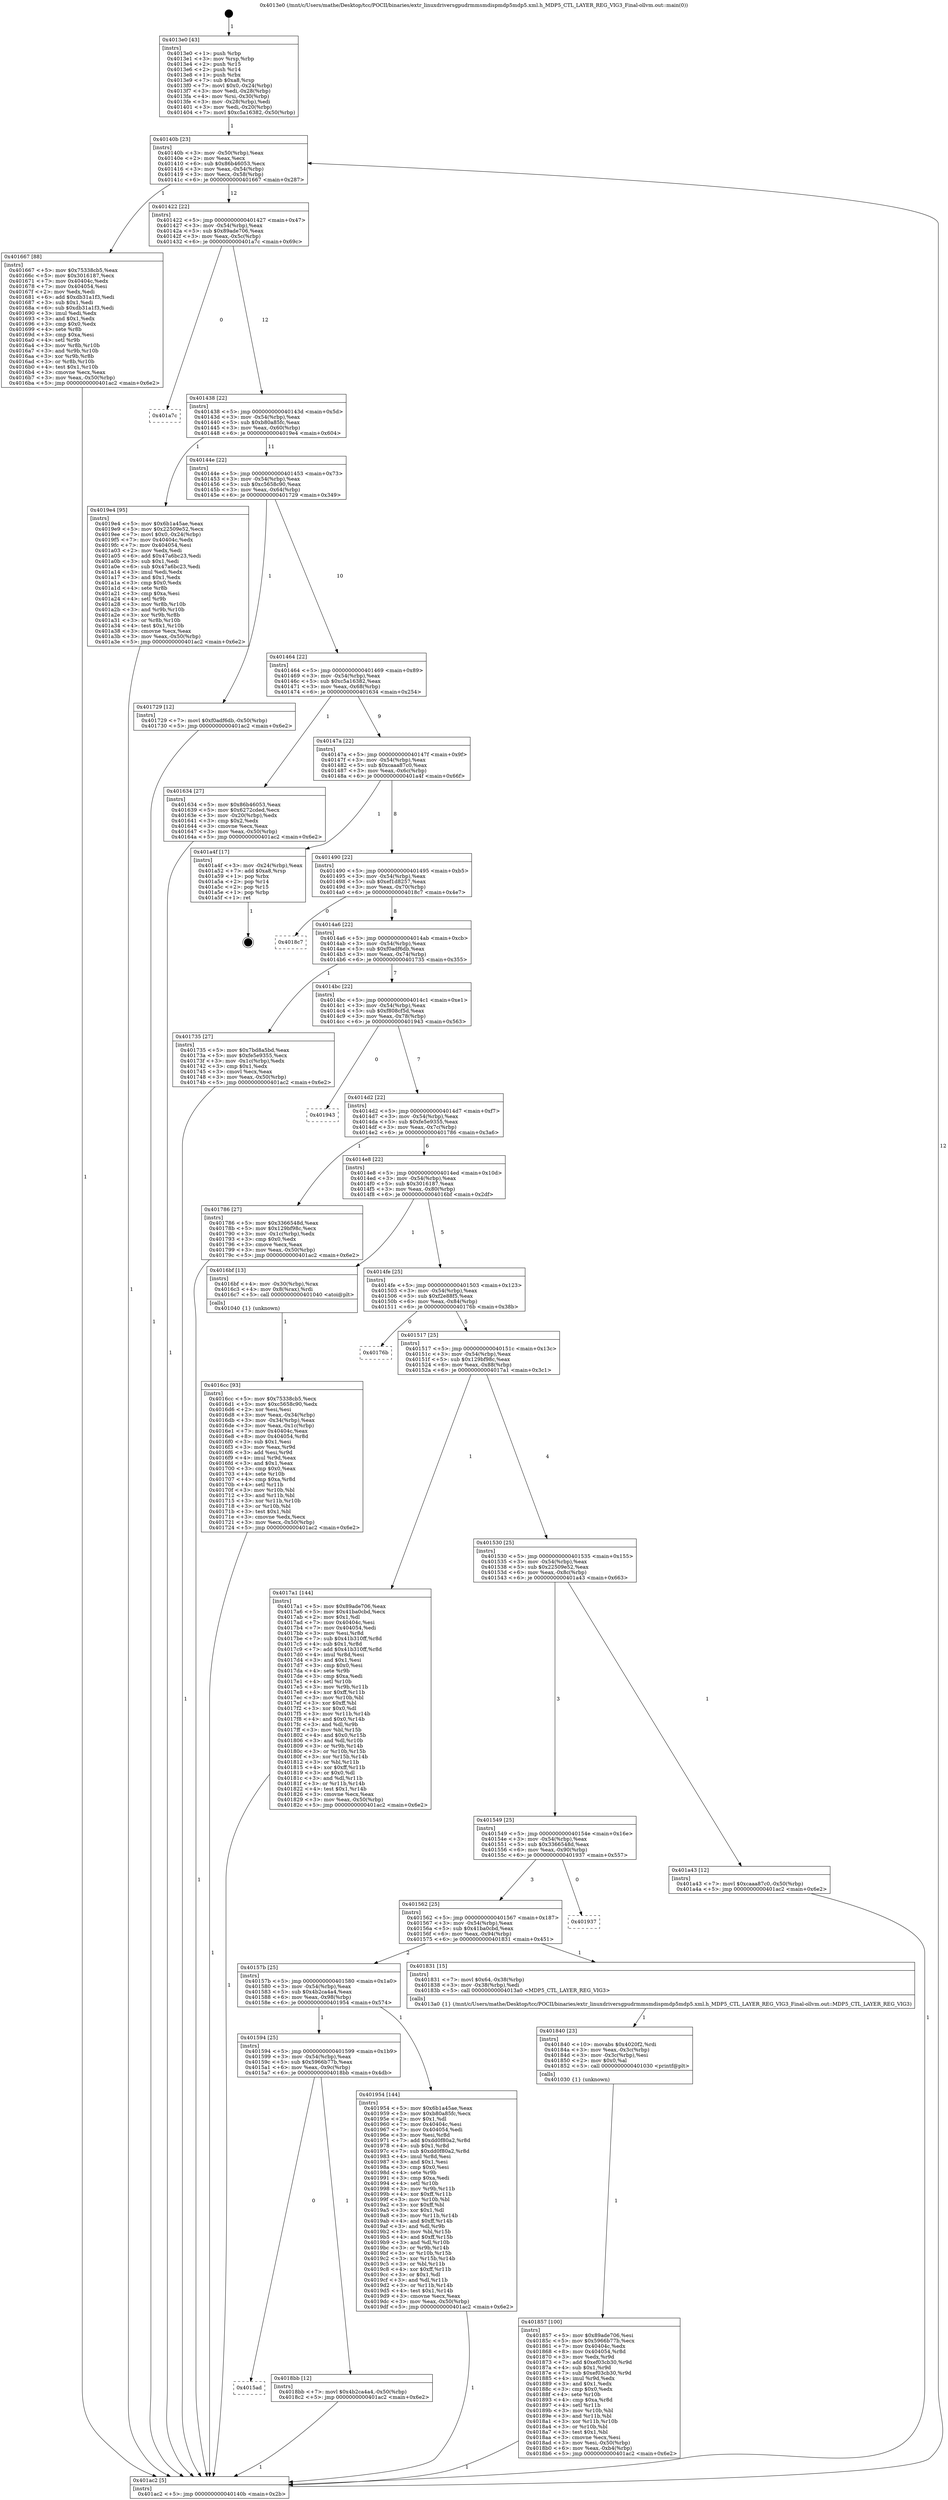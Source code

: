 digraph "0x4013e0" {
  label = "0x4013e0 (/mnt/c/Users/mathe/Desktop/tcc/POCII/binaries/extr_linuxdriversgpudrmmsmdispmdp5mdp5.xml.h_MDP5_CTL_LAYER_REG_VIG3_Final-ollvm.out::main(0))"
  labelloc = "t"
  node[shape=record]

  Entry [label="",width=0.3,height=0.3,shape=circle,fillcolor=black,style=filled]
  "0x40140b" [label="{
     0x40140b [23]\l
     | [instrs]\l
     &nbsp;&nbsp;0x40140b \<+3\>: mov -0x50(%rbp),%eax\l
     &nbsp;&nbsp;0x40140e \<+2\>: mov %eax,%ecx\l
     &nbsp;&nbsp;0x401410 \<+6\>: sub $0x86b46053,%ecx\l
     &nbsp;&nbsp;0x401416 \<+3\>: mov %eax,-0x54(%rbp)\l
     &nbsp;&nbsp;0x401419 \<+3\>: mov %ecx,-0x58(%rbp)\l
     &nbsp;&nbsp;0x40141c \<+6\>: je 0000000000401667 \<main+0x287\>\l
  }"]
  "0x401667" [label="{
     0x401667 [88]\l
     | [instrs]\l
     &nbsp;&nbsp;0x401667 \<+5\>: mov $0x75338cb5,%eax\l
     &nbsp;&nbsp;0x40166c \<+5\>: mov $0x3016187,%ecx\l
     &nbsp;&nbsp;0x401671 \<+7\>: mov 0x40404c,%edx\l
     &nbsp;&nbsp;0x401678 \<+7\>: mov 0x404054,%esi\l
     &nbsp;&nbsp;0x40167f \<+2\>: mov %edx,%edi\l
     &nbsp;&nbsp;0x401681 \<+6\>: add $0xdb31a1f3,%edi\l
     &nbsp;&nbsp;0x401687 \<+3\>: sub $0x1,%edi\l
     &nbsp;&nbsp;0x40168a \<+6\>: sub $0xdb31a1f3,%edi\l
     &nbsp;&nbsp;0x401690 \<+3\>: imul %edi,%edx\l
     &nbsp;&nbsp;0x401693 \<+3\>: and $0x1,%edx\l
     &nbsp;&nbsp;0x401696 \<+3\>: cmp $0x0,%edx\l
     &nbsp;&nbsp;0x401699 \<+4\>: sete %r8b\l
     &nbsp;&nbsp;0x40169d \<+3\>: cmp $0xa,%esi\l
     &nbsp;&nbsp;0x4016a0 \<+4\>: setl %r9b\l
     &nbsp;&nbsp;0x4016a4 \<+3\>: mov %r8b,%r10b\l
     &nbsp;&nbsp;0x4016a7 \<+3\>: and %r9b,%r10b\l
     &nbsp;&nbsp;0x4016aa \<+3\>: xor %r9b,%r8b\l
     &nbsp;&nbsp;0x4016ad \<+3\>: or %r8b,%r10b\l
     &nbsp;&nbsp;0x4016b0 \<+4\>: test $0x1,%r10b\l
     &nbsp;&nbsp;0x4016b4 \<+3\>: cmovne %ecx,%eax\l
     &nbsp;&nbsp;0x4016b7 \<+3\>: mov %eax,-0x50(%rbp)\l
     &nbsp;&nbsp;0x4016ba \<+5\>: jmp 0000000000401ac2 \<main+0x6e2\>\l
  }"]
  "0x401422" [label="{
     0x401422 [22]\l
     | [instrs]\l
     &nbsp;&nbsp;0x401422 \<+5\>: jmp 0000000000401427 \<main+0x47\>\l
     &nbsp;&nbsp;0x401427 \<+3\>: mov -0x54(%rbp),%eax\l
     &nbsp;&nbsp;0x40142a \<+5\>: sub $0x89ade706,%eax\l
     &nbsp;&nbsp;0x40142f \<+3\>: mov %eax,-0x5c(%rbp)\l
     &nbsp;&nbsp;0x401432 \<+6\>: je 0000000000401a7c \<main+0x69c\>\l
  }"]
  Exit [label="",width=0.3,height=0.3,shape=circle,fillcolor=black,style=filled,peripheries=2]
  "0x401a7c" [label="{
     0x401a7c\l
  }", style=dashed]
  "0x401438" [label="{
     0x401438 [22]\l
     | [instrs]\l
     &nbsp;&nbsp;0x401438 \<+5\>: jmp 000000000040143d \<main+0x5d\>\l
     &nbsp;&nbsp;0x40143d \<+3\>: mov -0x54(%rbp),%eax\l
     &nbsp;&nbsp;0x401440 \<+5\>: sub $0xb80a85fc,%eax\l
     &nbsp;&nbsp;0x401445 \<+3\>: mov %eax,-0x60(%rbp)\l
     &nbsp;&nbsp;0x401448 \<+6\>: je 00000000004019e4 \<main+0x604\>\l
  }"]
  "0x4015ad" [label="{
     0x4015ad\l
  }", style=dashed]
  "0x4019e4" [label="{
     0x4019e4 [95]\l
     | [instrs]\l
     &nbsp;&nbsp;0x4019e4 \<+5\>: mov $0x6b1a45ae,%eax\l
     &nbsp;&nbsp;0x4019e9 \<+5\>: mov $0x22509e52,%ecx\l
     &nbsp;&nbsp;0x4019ee \<+7\>: movl $0x0,-0x24(%rbp)\l
     &nbsp;&nbsp;0x4019f5 \<+7\>: mov 0x40404c,%edx\l
     &nbsp;&nbsp;0x4019fc \<+7\>: mov 0x404054,%esi\l
     &nbsp;&nbsp;0x401a03 \<+2\>: mov %edx,%edi\l
     &nbsp;&nbsp;0x401a05 \<+6\>: add $0x47a6bc23,%edi\l
     &nbsp;&nbsp;0x401a0b \<+3\>: sub $0x1,%edi\l
     &nbsp;&nbsp;0x401a0e \<+6\>: sub $0x47a6bc23,%edi\l
     &nbsp;&nbsp;0x401a14 \<+3\>: imul %edi,%edx\l
     &nbsp;&nbsp;0x401a17 \<+3\>: and $0x1,%edx\l
     &nbsp;&nbsp;0x401a1a \<+3\>: cmp $0x0,%edx\l
     &nbsp;&nbsp;0x401a1d \<+4\>: sete %r8b\l
     &nbsp;&nbsp;0x401a21 \<+3\>: cmp $0xa,%esi\l
     &nbsp;&nbsp;0x401a24 \<+4\>: setl %r9b\l
     &nbsp;&nbsp;0x401a28 \<+3\>: mov %r8b,%r10b\l
     &nbsp;&nbsp;0x401a2b \<+3\>: and %r9b,%r10b\l
     &nbsp;&nbsp;0x401a2e \<+3\>: xor %r9b,%r8b\l
     &nbsp;&nbsp;0x401a31 \<+3\>: or %r8b,%r10b\l
     &nbsp;&nbsp;0x401a34 \<+4\>: test $0x1,%r10b\l
     &nbsp;&nbsp;0x401a38 \<+3\>: cmovne %ecx,%eax\l
     &nbsp;&nbsp;0x401a3b \<+3\>: mov %eax,-0x50(%rbp)\l
     &nbsp;&nbsp;0x401a3e \<+5\>: jmp 0000000000401ac2 \<main+0x6e2\>\l
  }"]
  "0x40144e" [label="{
     0x40144e [22]\l
     | [instrs]\l
     &nbsp;&nbsp;0x40144e \<+5\>: jmp 0000000000401453 \<main+0x73\>\l
     &nbsp;&nbsp;0x401453 \<+3\>: mov -0x54(%rbp),%eax\l
     &nbsp;&nbsp;0x401456 \<+5\>: sub $0xc5658c90,%eax\l
     &nbsp;&nbsp;0x40145b \<+3\>: mov %eax,-0x64(%rbp)\l
     &nbsp;&nbsp;0x40145e \<+6\>: je 0000000000401729 \<main+0x349\>\l
  }"]
  "0x4018bb" [label="{
     0x4018bb [12]\l
     | [instrs]\l
     &nbsp;&nbsp;0x4018bb \<+7\>: movl $0x4b2ca4a4,-0x50(%rbp)\l
     &nbsp;&nbsp;0x4018c2 \<+5\>: jmp 0000000000401ac2 \<main+0x6e2\>\l
  }"]
  "0x401729" [label="{
     0x401729 [12]\l
     | [instrs]\l
     &nbsp;&nbsp;0x401729 \<+7\>: movl $0xf0adf6db,-0x50(%rbp)\l
     &nbsp;&nbsp;0x401730 \<+5\>: jmp 0000000000401ac2 \<main+0x6e2\>\l
  }"]
  "0x401464" [label="{
     0x401464 [22]\l
     | [instrs]\l
     &nbsp;&nbsp;0x401464 \<+5\>: jmp 0000000000401469 \<main+0x89\>\l
     &nbsp;&nbsp;0x401469 \<+3\>: mov -0x54(%rbp),%eax\l
     &nbsp;&nbsp;0x40146c \<+5\>: sub $0xc5a16382,%eax\l
     &nbsp;&nbsp;0x401471 \<+3\>: mov %eax,-0x68(%rbp)\l
     &nbsp;&nbsp;0x401474 \<+6\>: je 0000000000401634 \<main+0x254\>\l
  }"]
  "0x401594" [label="{
     0x401594 [25]\l
     | [instrs]\l
     &nbsp;&nbsp;0x401594 \<+5\>: jmp 0000000000401599 \<main+0x1b9\>\l
     &nbsp;&nbsp;0x401599 \<+3\>: mov -0x54(%rbp),%eax\l
     &nbsp;&nbsp;0x40159c \<+5\>: sub $0x5966b77b,%eax\l
     &nbsp;&nbsp;0x4015a1 \<+6\>: mov %eax,-0x9c(%rbp)\l
     &nbsp;&nbsp;0x4015a7 \<+6\>: je 00000000004018bb \<main+0x4db\>\l
  }"]
  "0x401634" [label="{
     0x401634 [27]\l
     | [instrs]\l
     &nbsp;&nbsp;0x401634 \<+5\>: mov $0x86b46053,%eax\l
     &nbsp;&nbsp;0x401639 \<+5\>: mov $0x6272cded,%ecx\l
     &nbsp;&nbsp;0x40163e \<+3\>: mov -0x20(%rbp),%edx\l
     &nbsp;&nbsp;0x401641 \<+3\>: cmp $0x2,%edx\l
     &nbsp;&nbsp;0x401644 \<+3\>: cmovne %ecx,%eax\l
     &nbsp;&nbsp;0x401647 \<+3\>: mov %eax,-0x50(%rbp)\l
     &nbsp;&nbsp;0x40164a \<+5\>: jmp 0000000000401ac2 \<main+0x6e2\>\l
  }"]
  "0x40147a" [label="{
     0x40147a [22]\l
     | [instrs]\l
     &nbsp;&nbsp;0x40147a \<+5\>: jmp 000000000040147f \<main+0x9f\>\l
     &nbsp;&nbsp;0x40147f \<+3\>: mov -0x54(%rbp),%eax\l
     &nbsp;&nbsp;0x401482 \<+5\>: sub $0xcaaa87c0,%eax\l
     &nbsp;&nbsp;0x401487 \<+3\>: mov %eax,-0x6c(%rbp)\l
     &nbsp;&nbsp;0x40148a \<+6\>: je 0000000000401a4f \<main+0x66f\>\l
  }"]
  "0x401ac2" [label="{
     0x401ac2 [5]\l
     | [instrs]\l
     &nbsp;&nbsp;0x401ac2 \<+5\>: jmp 000000000040140b \<main+0x2b\>\l
  }"]
  "0x4013e0" [label="{
     0x4013e0 [43]\l
     | [instrs]\l
     &nbsp;&nbsp;0x4013e0 \<+1\>: push %rbp\l
     &nbsp;&nbsp;0x4013e1 \<+3\>: mov %rsp,%rbp\l
     &nbsp;&nbsp;0x4013e4 \<+2\>: push %r15\l
     &nbsp;&nbsp;0x4013e6 \<+2\>: push %r14\l
     &nbsp;&nbsp;0x4013e8 \<+1\>: push %rbx\l
     &nbsp;&nbsp;0x4013e9 \<+7\>: sub $0xa8,%rsp\l
     &nbsp;&nbsp;0x4013f0 \<+7\>: movl $0x0,-0x24(%rbp)\l
     &nbsp;&nbsp;0x4013f7 \<+3\>: mov %edi,-0x28(%rbp)\l
     &nbsp;&nbsp;0x4013fa \<+4\>: mov %rsi,-0x30(%rbp)\l
     &nbsp;&nbsp;0x4013fe \<+3\>: mov -0x28(%rbp),%edi\l
     &nbsp;&nbsp;0x401401 \<+3\>: mov %edi,-0x20(%rbp)\l
     &nbsp;&nbsp;0x401404 \<+7\>: movl $0xc5a16382,-0x50(%rbp)\l
  }"]
  "0x401954" [label="{
     0x401954 [144]\l
     | [instrs]\l
     &nbsp;&nbsp;0x401954 \<+5\>: mov $0x6b1a45ae,%eax\l
     &nbsp;&nbsp;0x401959 \<+5\>: mov $0xb80a85fc,%ecx\l
     &nbsp;&nbsp;0x40195e \<+2\>: mov $0x1,%dl\l
     &nbsp;&nbsp;0x401960 \<+7\>: mov 0x40404c,%esi\l
     &nbsp;&nbsp;0x401967 \<+7\>: mov 0x404054,%edi\l
     &nbsp;&nbsp;0x40196e \<+3\>: mov %esi,%r8d\l
     &nbsp;&nbsp;0x401971 \<+7\>: add $0xdd0f80a2,%r8d\l
     &nbsp;&nbsp;0x401978 \<+4\>: sub $0x1,%r8d\l
     &nbsp;&nbsp;0x40197c \<+7\>: sub $0xdd0f80a2,%r8d\l
     &nbsp;&nbsp;0x401983 \<+4\>: imul %r8d,%esi\l
     &nbsp;&nbsp;0x401987 \<+3\>: and $0x1,%esi\l
     &nbsp;&nbsp;0x40198a \<+3\>: cmp $0x0,%esi\l
     &nbsp;&nbsp;0x40198d \<+4\>: sete %r9b\l
     &nbsp;&nbsp;0x401991 \<+3\>: cmp $0xa,%edi\l
     &nbsp;&nbsp;0x401994 \<+4\>: setl %r10b\l
     &nbsp;&nbsp;0x401998 \<+3\>: mov %r9b,%r11b\l
     &nbsp;&nbsp;0x40199b \<+4\>: xor $0xff,%r11b\l
     &nbsp;&nbsp;0x40199f \<+3\>: mov %r10b,%bl\l
     &nbsp;&nbsp;0x4019a2 \<+3\>: xor $0xff,%bl\l
     &nbsp;&nbsp;0x4019a5 \<+3\>: xor $0x1,%dl\l
     &nbsp;&nbsp;0x4019a8 \<+3\>: mov %r11b,%r14b\l
     &nbsp;&nbsp;0x4019ab \<+4\>: and $0xff,%r14b\l
     &nbsp;&nbsp;0x4019af \<+3\>: and %dl,%r9b\l
     &nbsp;&nbsp;0x4019b2 \<+3\>: mov %bl,%r15b\l
     &nbsp;&nbsp;0x4019b5 \<+4\>: and $0xff,%r15b\l
     &nbsp;&nbsp;0x4019b9 \<+3\>: and %dl,%r10b\l
     &nbsp;&nbsp;0x4019bc \<+3\>: or %r9b,%r14b\l
     &nbsp;&nbsp;0x4019bf \<+3\>: or %r10b,%r15b\l
     &nbsp;&nbsp;0x4019c2 \<+3\>: xor %r15b,%r14b\l
     &nbsp;&nbsp;0x4019c5 \<+3\>: or %bl,%r11b\l
     &nbsp;&nbsp;0x4019c8 \<+4\>: xor $0xff,%r11b\l
     &nbsp;&nbsp;0x4019cc \<+3\>: or $0x1,%dl\l
     &nbsp;&nbsp;0x4019cf \<+3\>: and %dl,%r11b\l
     &nbsp;&nbsp;0x4019d2 \<+3\>: or %r11b,%r14b\l
     &nbsp;&nbsp;0x4019d5 \<+4\>: test $0x1,%r14b\l
     &nbsp;&nbsp;0x4019d9 \<+3\>: cmovne %ecx,%eax\l
     &nbsp;&nbsp;0x4019dc \<+3\>: mov %eax,-0x50(%rbp)\l
     &nbsp;&nbsp;0x4019df \<+5\>: jmp 0000000000401ac2 \<main+0x6e2\>\l
  }"]
  "0x401a4f" [label="{
     0x401a4f [17]\l
     | [instrs]\l
     &nbsp;&nbsp;0x401a4f \<+3\>: mov -0x24(%rbp),%eax\l
     &nbsp;&nbsp;0x401a52 \<+7\>: add $0xa8,%rsp\l
     &nbsp;&nbsp;0x401a59 \<+1\>: pop %rbx\l
     &nbsp;&nbsp;0x401a5a \<+2\>: pop %r14\l
     &nbsp;&nbsp;0x401a5c \<+2\>: pop %r15\l
     &nbsp;&nbsp;0x401a5e \<+1\>: pop %rbp\l
     &nbsp;&nbsp;0x401a5f \<+1\>: ret\l
  }"]
  "0x401490" [label="{
     0x401490 [22]\l
     | [instrs]\l
     &nbsp;&nbsp;0x401490 \<+5\>: jmp 0000000000401495 \<main+0xb5\>\l
     &nbsp;&nbsp;0x401495 \<+3\>: mov -0x54(%rbp),%eax\l
     &nbsp;&nbsp;0x401498 \<+5\>: sub $0xef1d8257,%eax\l
     &nbsp;&nbsp;0x40149d \<+3\>: mov %eax,-0x70(%rbp)\l
     &nbsp;&nbsp;0x4014a0 \<+6\>: je 00000000004018c7 \<main+0x4e7\>\l
  }"]
  "0x401857" [label="{
     0x401857 [100]\l
     | [instrs]\l
     &nbsp;&nbsp;0x401857 \<+5\>: mov $0x89ade706,%esi\l
     &nbsp;&nbsp;0x40185c \<+5\>: mov $0x5966b77b,%ecx\l
     &nbsp;&nbsp;0x401861 \<+7\>: mov 0x40404c,%edx\l
     &nbsp;&nbsp;0x401868 \<+8\>: mov 0x404054,%r8d\l
     &nbsp;&nbsp;0x401870 \<+3\>: mov %edx,%r9d\l
     &nbsp;&nbsp;0x401873 \<+7\>: add $0xef03cb30,%r9d\l
     &nbsp;&nbsp;0x40187a \<+4\>: sub $0x1,%r9d\l
     &nbsp;&nbsp;0x40187e \<+7\>: sub $0xef03cb30,%r9d\l
     &nbsp;&nbsp;0x401885 \<+4\>: imul %r9d,%edx\l
     &nbsp;&nbsp;0x401889 \<+3\>: and $0x1,%edx\l
     &nbsp;&nbsp;0x40188c \<+3\>: cmp $0x0,%edx\l
     &nbsp;&nbsp;0x40188f \<+4\>: sete %r10b\l
     &nbsp;&nbsp;0x401893 \<+4\>: cmp $0xa,%r8d\l
     &nbsp;&nbsp;0x401897 \<+4\>: setl %r11b\l
     &nbsp;&nbsp;0x40189b \<+3\>: mov %r10b,%bl\l
     &nbsp;&nbsp;0x40189e \<+3\>: and %r11b,%bl\l
     &nbsp;&nbsp;0x4018a1 \<+3\>: xor %r11b,%r10b\l
     &nbsp;&nbsp;0x4018a4 \<+3\>: or %r10b,%bl\l
     &nbsp;&nbsp;0x4018a7 \<+3\>: test $0x1,%bl\l
     &nbsp;&nbsp;0x4018aa \<+3\>: cmovne %ecx,%esi\l
     &nbsp;&nbsp;0x4018ad \<+3\>: mov %esi,-0x50(%rbp)\l
     &nbsp;&nbsp;0x4018b0 \<+6\>: mov %eax,-0xb4(%rbp)\l
     &nbsp;&nbsp;0x4018b6 \<+5\>: jmp 0000000000401ac2 \<main+0x6e2\>\l
  }"]
  "0x4018c7" [label="{
     0x4018c7\l
  }", style=dashed]
  "0x4014a6" [label="{
     0x4014a6 [22]\l
     | [instrs]\l
     &nbsp;&nbsp;0x4014a6 \<+5\>: jmp 00000000004014ab \<main+0xcb\>\l
     &nbsp;&nbsp;0x4014ab \<+3\>: mov -0x54(%rbp),%eax\l
     &nbsp;&nbsp;0x4014ae \<+5\>: sub $0xf0adf6db,%eax\l
     &nbsp;&nbsp;0x4014b3 \<+3\>: mov %eax,-0x74(%rbp)\l
     &nbsp;&nbsp;0x4014b6 \<+6\>: je 0000000000401735 \<main+0x355\>\l
  }"]
  "0x401840" [label="{
     0x401840 [23]\l
     | [instrs]\l
     &nbsp;&nbsp;0x401840 \<+10\>: movabs $0x4020f2,%rdi\l
     &nbsp;&nbsp;0x40184a \<+3\>: mov %eax,-0x3c(%rbp)\l
     &nbsp;&nbsp;0x40184d \<+3\>: mov -0x3c(%rbp),%esi\l
     &nbsp;&nbsp;0x401850 \<+2\>: mov $0x0,%al\l
     &nbsp;&nbsp;0x401852 \<+5\>: call 0000000000401030 \<printf@plt\>\l
     | [calls]\l
     &nbsp;&nbsp;0x401030 \{1\} (unknown)\l
  }"]
  "0x401735" [label="{
     0x401735 [27]\l
     | [instrs]\l
     &nbsp;&nbsp;0x401735 \<+5\>: mov $0x7bd8a5bd,%eax\l
     &nbsp;&nbsp;0x40173a \<+5\>: mov $0xfe5e9355,%ecx\l
     &nbsp;&nbsp;0x40173f \<+3\>: mov -0x1c(%rbp),%edx\l
     &nbsp;&nbsp;0x401742 \<+3\>: cmp $0x1,%edx\l
     &nbsp;&nbsp;0x401745 \<+3\>: cmovl %ecx,%eax\l
     &nbsp;&nbsp;0x401748 \<+3\>: mov %eax,-0x50(%rbp)\l
     &nbsp;&nbsp;0x40174b \<+5\>: jmp 0000000000401ac2 \<main+0x6e2\>\l
  }"]
  "0x4014bc" [label="{
     0x4014bc [22]\l
     | [instrs]\l
     &nbsp;&nbsp;0x4014bc \<+5\>: jmp 00000000004014c1 \<main+0xe1\>\l
     &nbsp;&nbsp;0x4014c1 \<+3\>: mov -0x54(%rbp),%eax\l
     &nbsp;&nbsp;0x4014c4 \<+5\>: sub $0xf808cf5d,%eax\l
     &nbsp;&nbsp;0x4014c9 \<+3\>: mov %eax,-0x78(%rbp)\l
     &nbsp;&nbsp;0x4014cc \<+6\>: je 0000000000401943 \<main+0x563\>\l
  }"]
  "0x40157b" [label="{
     0x40157b [25]\l
     | [instrs]\l
     &nbsp;&nbsp;0x40157b \<+5\>: jmp 0000000000401580 \<main+0x1a0\>\l
     &nbsp;&nbsp;0x401580 \<+3\>: mov -0x54(%rbp),%eax\l
     &nbsp;&nbsp;0x401583 \<+5\>: sub $0x4b2ca4a4,%eax\l
     &nbsp;&nbsp;0x401588 \<+6\>: mov %eax,-0x98(%rbp)\l
     &nbsp;&nbsp;0x40158e \<+6\>: je 0000000000401954 \<main+0x574\>\l
  }"]
  "0x401943" [label="{
     0x401943\l
  }", style=dashed]
  "0x4014d2" [label="{
     0x4014d2 [22]\l
     | [instrs]\l
     &nbsp;&nbsp;0x4014d2 \<+5\>: jmp 00000000004014d7 \<main+0xf7\>\l
     &nbsp;&nbsp;0x4014d7 \<+3\>: mov -0x54(%rbp),%eax\l
     &nbsp;&nbsp;0x4014da \<+5\>: sub $0xfe5e9355,%eax\l
     &nbsp;&nbsp;0x4014df \<+3\>: mov %eax,-0x7c(%rbp)\l
     &nbsp;&nbsp;0x4014e2 \<+6\>: je 0000000000401786 \<main+0x3a6\>\l
  }"]
  "0x401831" [label="{
     0x401831 [15]\l
     | [instrs]\l
     &nbsp;&nbsp;0x401831 \<+7\>: movl $0x64,-0x38(%rbp)\l
     &nbsp;&nbsp;0x401838 \<+3\>: mov -0x38(%rbp),%edi\l
     &nbsp;&nbsp;0x40183b \<+5\>: call 00000000004013a0 \<MDP5_CTL_LAYER_REG_VIG3\>\l
     | [calls]\l
     &nbsp;&nbsp;0x4013a0 \{1\} (/mnt/c/Users/mathe/Desktop/tcc/POCII/binaries/extr_linuxdriversgpudrmmsmdispmdp5mdp5.xml.h_MDP5_CTL_LAYER_REG_VIG3_Final-ollvm.out::MDP5_CTL_LAYER_REG_VIG3)\l
  }"]
  "0x401786" [label="{
     0x401786 [27]\l
     | [instrs]\l
     &nbsp;&nbsp;0x401786 \<+5\>: mov $0x3366548d,%eax\l
     &nbsp;&nbsp;0x40178b \<+5\>: mov $0x129bf98c,%ecx\l
     &nbsp;&nbsp;0x401790 \<+3\>: mov -0x1c(%rbp),%edx\l
     &nbsp;&nbsp;0x401793 \<+3\>: cmp $0x0,%edx\l
     &nbsp;&nbsp;0x401796 \<+3\>: cmove %ecx,%eax\l
     &nbsp;&nbsp;0x401799 \<+3\>: mov %eax,-0x50(%rbp)\l
     &nbsp;&nbsp;0x40179c \<+5\>: jmp 0000000000401ac2 \<main+0x6e2\>\l
  }"]
  "0x4014e8" [label="{
     0x4014e8 [22]\l
     | [instrs]\l
     &nbsp;&nbsp;0x4014e8 \<+5\>: jmp 00000000004014ed \<main+0x10d\>\l
     &nbsp;&nbsp;0x4014ed \<+3\>: mov -0x54(%rbp),%eax\l
     &nbsp;&nbsp;0x4014f0 \<+5\>: sub $0x3016187,%eax\l
     &nbsp;&nbsp;0x4014f5 \<+3\>: mov %eax,-0x80(%rbp)\l
     &nbsp;&nbsp;0x4014f8 \<+6\>: je 00000000004016bf \<main+0x2df\>\l
  }"]
  "0x401562" [label="{
     0x401562 [25]\l
     | [instrs]\l
     &nbsp;&nbsp;0x401562 \<+5\>: jmp 0000000000401567 \<main+0x187\>\l
     &nbsp;&nbsp;0x401567 \<+3\>: mov -0x54(%rbp),%eax\l
     &nbsp;&nbsp;0x40156a \<+5\>: sub $0x41ba0cbd,%eax\l
     &nbsp;&nbsp;0x40156f \<+6\>: mov %eax,-0x94(%rbp)\l
     &nbsp;&nbsp;0x401575 \<+6\>: je 0000000000401831 \<main+0x451\>\l
  }"]
  "0x4016bf" [label="{
     0x4016bf [13]\l
     | [instrs]\l
     &nbsp;&nbsp;0x4016bf \<+4\>: mov -0x30(%rbp),%rax\l
     &nbsp;&nbsp;0x4016c3 \<+4\>: mov 0x8(%rax),%rdi\l
     &nbsp;&nbsp;0x4016c7 \<+5\>: call 0000000000401040 \<atoi@plt\>\l
     | [calls]\l
     &nbsp;&nbsp;0x401040 \{1\} (unknown)\l
  }"]
  "0x4014fe" [label="{
     0x4014fe [25]\l
     | [instrs]\l
     &nbsp;&nbsp;0x4014fe \<+5\>: jmp 0000000000401503 \<main+0x123\>\l
     &nbsp;&nbsp;0x401503 \<+3\>: mov -0x54(%rbp),%eax\l
     &nbsp;&nbsp;0x401506 \<+5\>: sub $0xf2e88f5,%eax\l
     &nbsp;&nbsp;0x40150b \<+6\>: mov %eax,-0x84(%rbp)\l
     &nbsp;&nbsp;0x401511 \<+6\>: je 000000000040176b \<main+0x38b\>\l
  }"]
  "0x4016cc" [label="{
     0x4016cc [93]\l
     | [instrs]\l
     &nbsp;&nbsp;0x4016cc \<+5\>: mov $0x75338cb5,%ecx\l
     &nbsp;&nbsp;0x4016d1 \<+5\>: mov $0xc5658c90,%edx\l
     &nbsp;&nbsp;0x4016d6 \<+2\>: xor %esi,%esi\l
     &nbsp;&nbsp;0x4016d8 \<+3\>: mov %eax,-0x34(%rbp)\l
     &nbsp;&nbsp;0x4016db \<+3\>: mov -0x34(%rbp),%eax\l
     &nbsp;&nbsp;0x4016de \<+3\>: mov %eax,-0x1c(%rbp)\l
     &nbsp;&nbsp;0x4016e1 \<+7\>: mov 0x40404c,%eax\l
     &nbsp;&nbsp;0x4016e8 \<+8\>: mov 0x404054,%r8d\l
     &nbsp;&nbsp;0x4016f0 \<+3\>: sub $0x1,%esi\l
     &nbsp;&nbsp;0x4016f3 \<+3\>: mov %eax,%r9d\l
     &nbsp;&nbsp;0x4016f6 \<+3\>: add %esi,%r9d\l
     &nbsp;&nbsp;0x4016f9 \<+4\>: imul %r9d,%eax\l
     &nbsp;&nbsp;0x4016fd \<+3\>: and $0x1,%eax\l
     &nbsp;&nbsp;0x401700 \<+3\>: cmp $0x0,%eax\l
     &nbsp;&nbsp;0x401703 \<+4\>: sete %r10b\l
     &nbsp;&nbsp;0x401707 \<+4\>: cmp $0xa,%r8d\l
     &nbsp;&nbsp;0x40170b \<+4\>: setl %r11b\l
     &nbsp;&nbsp;0x40170f \<+3\>: mov %r10b,%bl\l
     &nbsp;&nbsp;0x401712 \<+3\>: and %r11b,%bl\l
     &nbsp;&nbsp;0x401715 \<+3\>: xor %r11b,%r10b\l
     &nbsp;&nbsp;0x401718 \<+3\>: or %r10b,%bl\l
     &nbsp;&nbsp;0x40171b \<+3\>: test $0x1,%bl\l
     &nbsp;&nbsp;0x40171e \<+3\>: cmovne %edx,%ecx\l
     &nbsp;&nbsp;0x401721 \<+3\>: mov %ecx,-0x50(%rbp)\l
     &nbsp;&nbsp;0x401724 \<+5\>: jmp 0000000000401ac2 \<main+0x6e2\>\l
  }"]
  "0x401937" [label="{
     0x401937\l
  }", style=dashed]
  "0x40176b" [label="{
     0x40176b\l
  }", style=dashed]
  "0x401517" [label="{
     0x401517 [25]\l
     | [instrs]\l
     &nbsp;&nbsp;0x401517 \<+5\>: jmp 000000000040151c \<main+0x13c\>\l
     &nbsp;&nbsp;0x40151c \<+3\>: mov -0x54(%rbp),%eax\l
     &nbsp;&nbsp;0x40151f \<+5\>: sub $0x129bf98c,%eax\l
     &nbsp;&nbsp;0x401524 \<+6\>: mov %eax,-0x88(%rbp)\l
     &nbsp;&nbsp;0x40152a \<+6\>: je 00000000004017a1 \<main+0x3c1\>\l
  }"]
  "0x401549" [label="{
     0x401549 [25]\l
     | [instrs]\l
     &nbsp;&nbsp;0x401549 \<+5\>: jmp 000000000040154e \<main+0x16e\>\l
     &nbsp;&nbsp;0x40154e \<+3\>: mov -0x54(%rbp),%eax\l
     &nbsp;&nbsp;0x401551 \<+5\>: sub $0x3366548d,%eax\l
     &nbsp;&nbsp;0x401556 \<+6\>: mov %eax,-0x90(%rbp)\l
     &nbsp;&nbsp;0x40155c \<+6\>: je 0000000000401937 \<main+0x557\>\l
  }"]
  "0x4017a1" [label="{
     0x4017a1 [144]\l
     | [instrs]\l
     &nbsp;&nbsp;0x4017a1 \<+5\>: mov $0x89ade706,%eax\l
     &nbsp;&nbsp;0x4017a6 \<+5\>: mov $0x41ba0cbd,%ecx\l
     &nbsp;&nbsp;0x4017ab \<+2\>: mov $0x1,%dl\l
     &nbsp;&nbsp;0x4017ad \<+7\>: mov 0x40404c,%esi\l
     &nbsp;&nbsp;0x4017b4 \<+7\>: mov 0x404054,%edi\l
     &nbsp;&nbsp;0x4017bb \<+3\>: mov %esi,%r8d\l
     &nbsp;&nbsp;0x4017be \<+7\>: sub $0x41b310ff,%r8d\l
     &nbsp;&nbsp;0x4017c5 \<+4\>: sub $0x1,%r8d\l
     &nbsp;&nbsp;0x4017c9 \<+7\>: add $0x41b310ff,%r8d\l
     &nbsp;&nbsp;0x4017d0 \<+4\>: imul %r8d,%esi\l
     &nbsp;&nbsp;0x4017d4 \<+3\>: and $0x1,%esi\l
     &nbsp;&nbsp;0x4017d7 \<+3\>: cmp $0x0,%esi\l
     &nbsp;&nbsp;0x4017da \<+4\>: sete %r9b\l
     &nbsp;&nbsp;0x4017de \<+3\>: cmp $0xa,%edi\l
     &nbsp;&nbsp;0x4017e1 \<+4\>: setl %r10b\l
     &nbsp;&nbsp;0x4017e5 \<+3\>: mov %r9b,%r11b\l
     &nbsp;&nbsp;0x4017e8 \<+4\>: xor $0xff,%r11b\l
     &nbsp;&nbsp;0x4017ec \<+3\>: mov %r10b,%bl\l
     &nbsp;&nbsp;0x4017ef \<+3\>: xor $0xff,%bl\l
     &nbsp;&nbsp;0x4017f2 \<+3\>: xor $0x0,%dl\l
     &nbsp;&nbsp;0x4017f5 \<+3\>: mov %r11b,%r14b\l
     &nbsp;&nbsp;0x4017f8 \<+4\>: and $0x0,%r14b\l
     &nbsp;&nbsp;0x4017fc \<+3\>: and %dl,%r9b\l
     &nbsp;&nbsp;0x4017ff \<+3\>: mov %bl,%r15b\l
     &nbsp;&nbsp;0x401802 \<+4\>: and $0x0,%r15b\l
     &nbsp;&nbsp;0x401806 \<+3\>: and %dl,%r10b\l
     &nbsp;&nbsp;0x401809 \<+3\>: or %r9b,%r14b\l
     &nbsp;&nbsp;0x40180c \<+3\>: or %r10b,%r15b\l
     &nbsp;&nbsp;0x40180f \<+3\>: xor %r15b,%r14b\l
     &nbsp;&nbsp;0x401812 \<+3\>: or %bl,%r11b\l
     &nbsp;&nbsp;0x401815 \<+4\>: xor $0xff,%r11b\l
     &nbsp;&nbsp;0x401819 \<+3\>: or $0x0,%dl\l
     &nbsp;&nbsp;0x40181c \<+3\>: and %dl,%r11b\l
     &nbsp;&nbsp;0x40181f \<+3\>: or %r11b,%r14b\l
     &nbsp;&nbsp;0x401822 \<+4\>: test $0x1,%r14b\l
     &nbsp;&nbsp;0x401826 \<+3\>: cmovne %ecx,%eax\l
     &nbsp;&nbsp;0x401829 \<+3\>: mov %eax,-0x50(%rbp)\l
     &nbsp;&nbsp;0x40182c \<+5\>: jmp 0000000000401ac2 \<main+0x6e2\>\l
  }"]
  "0x401530" [label="{
     0x401530 [25]\l
     | [instrs]\l
     &nbsp;&nbsp;0x401530 \<+5\>: jmp 0000000000401535 \<main+0x155\>\l
     &nbsp;&nbsp;0x401535 \<+3\>: mov -0x54(%rbp),%eax\l
     &nbsp;&nbsp;0x401538 \<+5\>: sub $0x22509e52,%eax\l
     &nbsp;&nbsp;0x40153d \<+6\>: mov %eax,-0x8c(%rbp)\l
     &nbsp;&nbsp;0x401543 \<+6\>: je 0000000000401a43 \<main+0x663\>\l
  }"]
  "0x401a43" [label="{
     0x401a43 [12]\l
     | [instrs]\l
     &nbsp;&nbsp;0x401a43 \<+7\>: movl $0xcaaa87c0,-0x50(%rbp)\l
     &nbsp;&nbsp;0x401a4a \<+5\>: jmp 0000000000401ac2 \<main+0x6e2\>\l
  }"]
  Entry -> "0x4013e0" [label=" 1"]
  "0x40140b" -> "0x401667" [label=" 1"]
  "0x40140b" -> "0x401422" [label=" 12"]
  "0x401a4f" -> Exit [label=" 1"]
  "0x401422" -> "0x401a7c" [label=" 0"]
  "0x401422" -> "0x401438" [label=" 12"]
  "0x401a43" -> "0x401ac2" [label=" 1"]
  "0x401438" -> "0x4019e4" [label=" 1"]
  "0x401438" -> "0x40144e" [label=" 11"]
  "0x4019e4" -> "0x401ac2" [label=" 1"]
  "0x40144e" -> "0x401729" [label=" 1"]
  "0x40144e" -> "0x401464" [label=" 10"]
  "0x401954" -> "0x401ac2" [label=" 1"]
  "0x401464" -> "0x401634" [label=" 1"]
  "0x401464" -> "0x40147a" [label=" 9"]
  "0x401634" -> "0x401ac2" [label=" 1"]
  "0x4013e0" -> "0x40140b" [label=" 1"]
  "0x401ac2" -> "0x40140b" [label=" 12"]
  "0x401667" -> "0x401ac2" [label=" 1"]
  "0x401594" -> "0x4015ad" [label=" 0"]
  "0x40147a" -> "0x401a4f" [label=" 1"]
  "0x40147a" -> "0x401490" [label=" 8"]
  "0x401594" -> "0x4018bb" [label=" 1"]
  "0x401490" -> "0x4018c7" [label=" 0"]
  "0x401490" -> "0x4014a6" [label=" 8"]
  "0x40157b" -> "0x401594" [label=" 1"]
  "0x4014a6" -> "0x401735" [label=" 1"]
  "0x4014a6" -> "0x4014bc" [label=" 7"]
  "0x40157b" -> "0x401954" [label=" 1"]
  "0x4014bc" -> "0x401943" [label=" 0"]
  "0x4014bc" -> "0x4014d2" [label=" 7"]
  "0x4018bb" -> "0x401ac2" [label=" 1"]
  "0x4014d2" -> "0x401786" [label=" 1"]
  "0x4014d2" -> "0x4014e8" [label=" 6"]
  "0x401857" -> "0x401ac2" [label=" 1"]
  "0x4014e8" -> "0x4016bf" [label=" 1"]
  "0x4014e8" -> "0x4014fe" [label=" 5"]
  "0x4016bf" -> "0x4016cc" [label=" 1"]
  "0x4016cc" -> "0x401ac2" [label=" 1"]
  "0x401729" -> "0x401ac2" [label=" 1"]
  "0x401735" -> "0x401ac2" [label=" 1"]
  "0x401786" -> "0x401ac2" [label=" 1"]
  "0x401831" -> "0x401840" [label=" 1"]
  "0x4014fe" -> "0x40176b" [label=" 0"]
  "0x4014fe" -> "0x401517" [label=" 5"]
  "0x401562" -> "0x40157b" [label=" 2"]
  "0x401517" -> "0x4017a1" [label=" 1"]
  "0x401517" -> "0x401530" [label=" 4"]
  "0x4017a1" -> "0x401ac2" [label=" 1"]
  "0x401840" -> "0x401857" [label=" 1"]
  "0x401530" -> "0x401a43" [label=" 1"]
  "0x401530" -> "0x401549" [label=" 3"]
  "0x401562" -> "0x401831" [label=" 1"]
  "0x401549" -> "0x401937" [label=" 0"]
  "0x401549" -> "0x401562" [label=" 3"]
}
